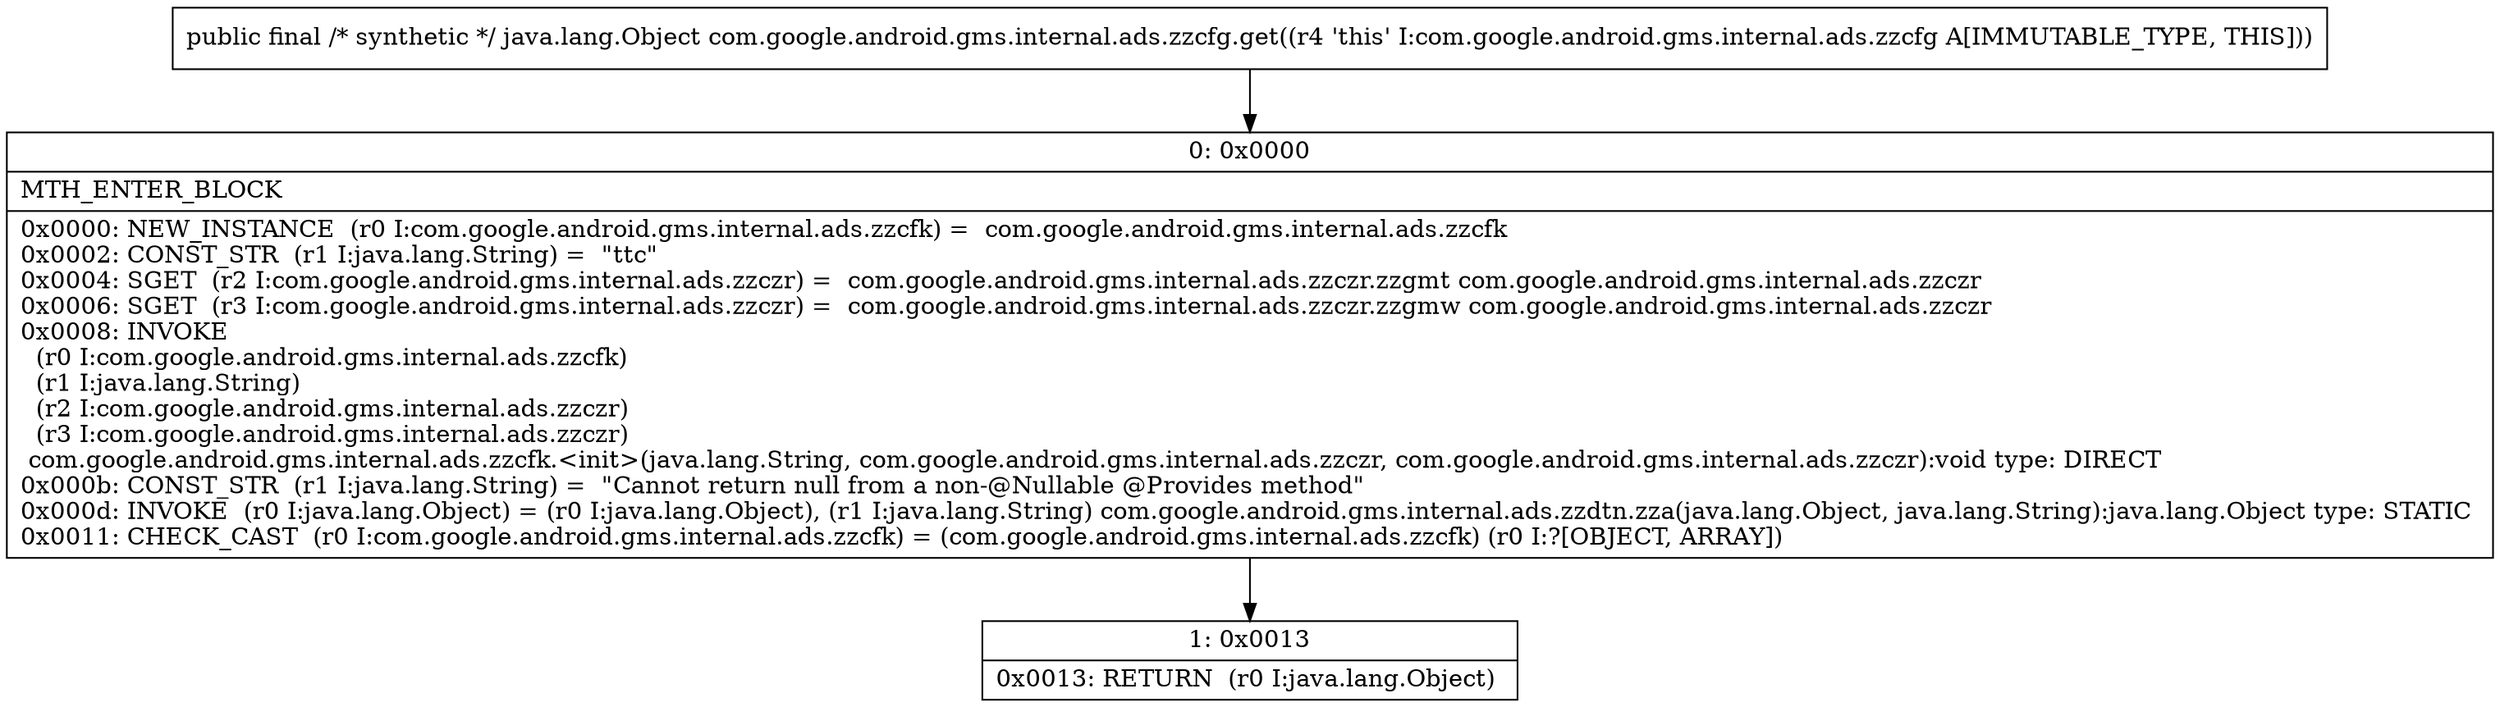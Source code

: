 digraph "CFG forcom.google.android.gms.internal.ads.zzcfg.get()Ljava\/lang\/Object;" {
Node_0 [shape=record,label="{0\:\ 0x0000|MTH_ENTER_BLOCK\l|0x0000: NEW_INSTANCE  (r0 I:com.google.android.gms.internal.ads.zzcfk) =  com.google.android.gms.internal.ads.zzcfk \l0x0002: CONST_STR  (r1 I:java.lang.String) =  \"ttc\" \l0x0004: SGET  (r2 I:com.google.android.gms.internal.ads.zzczr) =  com.google.android.gms.internal.ads.zzczr.zzgmt com.google.android.gms.internal.ads.zzczr \l0x0006: SGET  (r3 I:com.google.android.gms.internal.ads.zzczr) =  com.google.android.gms.internal.ads.zzczr.zzgmw com.google.android.gms.internal.ads.zzczr \l0x0008: INVOKE  \l  (r0 I:com.google.android.gms.internal.ads.zzcfk)\l  (r1 I:java.lang.String)\l  (r2 I:com.google.android.gms.internal.ads.zzczr)\l  (r3 I:com.google.android.gms.internal.ads.zzczr)\l com.google.android.gms.internal.ads.zzcfk.\<init\>(java.lang.String, com.google.android.gms.internal.ads.zzczr, com.google.android.gms.internal.ads.zzczr):void type: DIRECT \l0x000b: CONST_STR  (r1 I:java.lang.String) =  \"Cannot return null from a non\-@Nullable @Provides method\" \l0x000d: INVOKE  (r0 I:java.lang.Object) = (r0 I:java.lang.Object), (r1 I:java.lang.String) com.google.android.gms.internal.ads.zzdtn.zza(java.lang.Object, java.lang.String):java.lang.Object type: STATIC \l0x0011: CHECK_CAST  (r0 I:com.google.android.gms.internal.ads.zzcfk) = (com.google.android.gms.internal.ads.zzcfk) (r0 I:?[OBJECT, ARRAY]) \l}"];
Node_1 [shape=record,label="{1\:\ 0x0013|0x0013: RETURN  (r0 I:java.lang.Object) \l}"];
MethodNode[shape=record,label="{public final \/* synthetic *\/ java.lang.Object com.google.android.gms.internal.ads.zzcfg.get((r4 'this' I:com.google.android.gms.internal.ads.zzcfg A[IMMUTABLE_TYPE, THIS])) }"];
MethodNode -> Node_0;
Node_0 -> Node_1;
}

